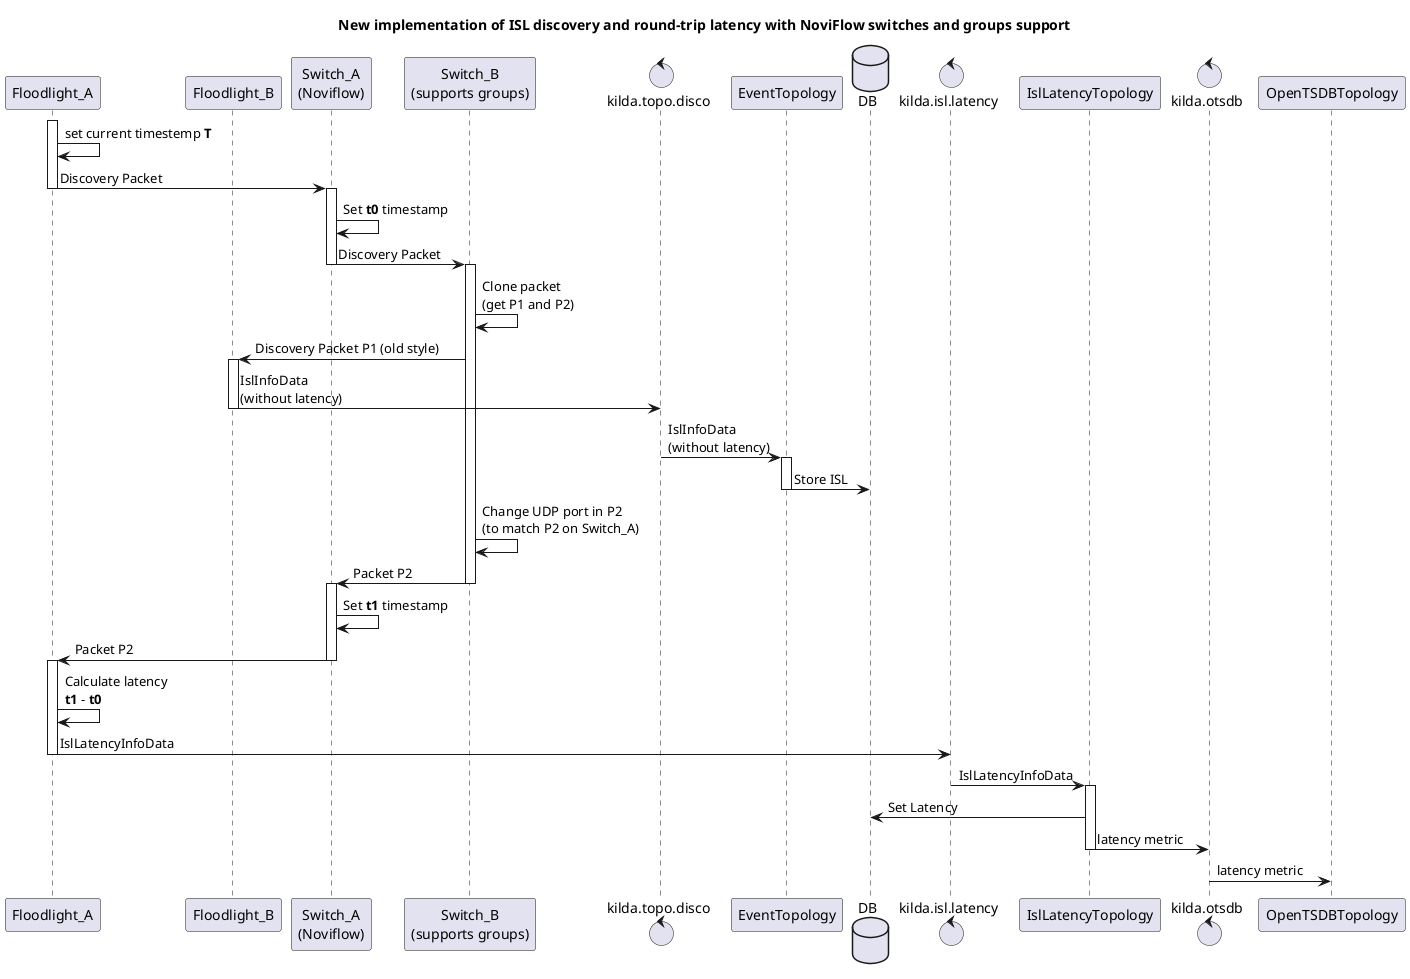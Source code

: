 @startuml
title New implementation of ISL discovery and round-trip latency with NoviFlow switches and groups support


participant Floodlight_A as FLA
participant Floodlight_B as FLB
participant "Switch_A\n(Noviflow)" as SWA
participant "Switch_B\n(supports groups)" as SWB
control kilda.topo.disco as DI
participant EventTopology as EV
database DB
control kilda.isl.latency as LT
participant IslLatencyTopology as ILT
control kilda.otsdb as OTSDB
participant OpenTSDBTopology as OTOP
activate FLA
FLA -> FLA : set current timestemp **T**
FLA -> SWA : Discovery Packet
deactivate FLA
activate SWA
SWA -> SWA : Set **t0** timestamp
SWA -> SWB : Discovery Packet
deactivate SWA
activate SWB
SWB -> SWB : Clone packet \n(get P1 and P2)
SWB -> FLB : Discovery Packet P1 (old style)
activate FLB
FLB -> DI : IslInfoData\n(without latency)
deactivate FLB
DI -> EV : IslInfoData\n(without latency)
activate EV
EV -> DB : Store ISL
deactivate EV
SWB -> SWB : Change UDP port in P2\n(to match P2 on Switch_A)
SWB -> SWA : Packet P2
deactivate SWB
activate SWA
SWA -> SWA : Set **t1** timestamp
SWA -> FLA : Packet P2
deactivate SWA
activate FLA
FLA -> FLA : Calculate latency \n**t1** - **t0**
FLA -> LT : IslLatencyInfoData
deactivate FLA
LT -> ILT : IslLatencyInfoData
activate ILT
ILT -> DB : Set Latency
ILT -> OTSDB : latency metric
deactivate ILT
OTSDB -> OTOP : latency metric

@enduml
